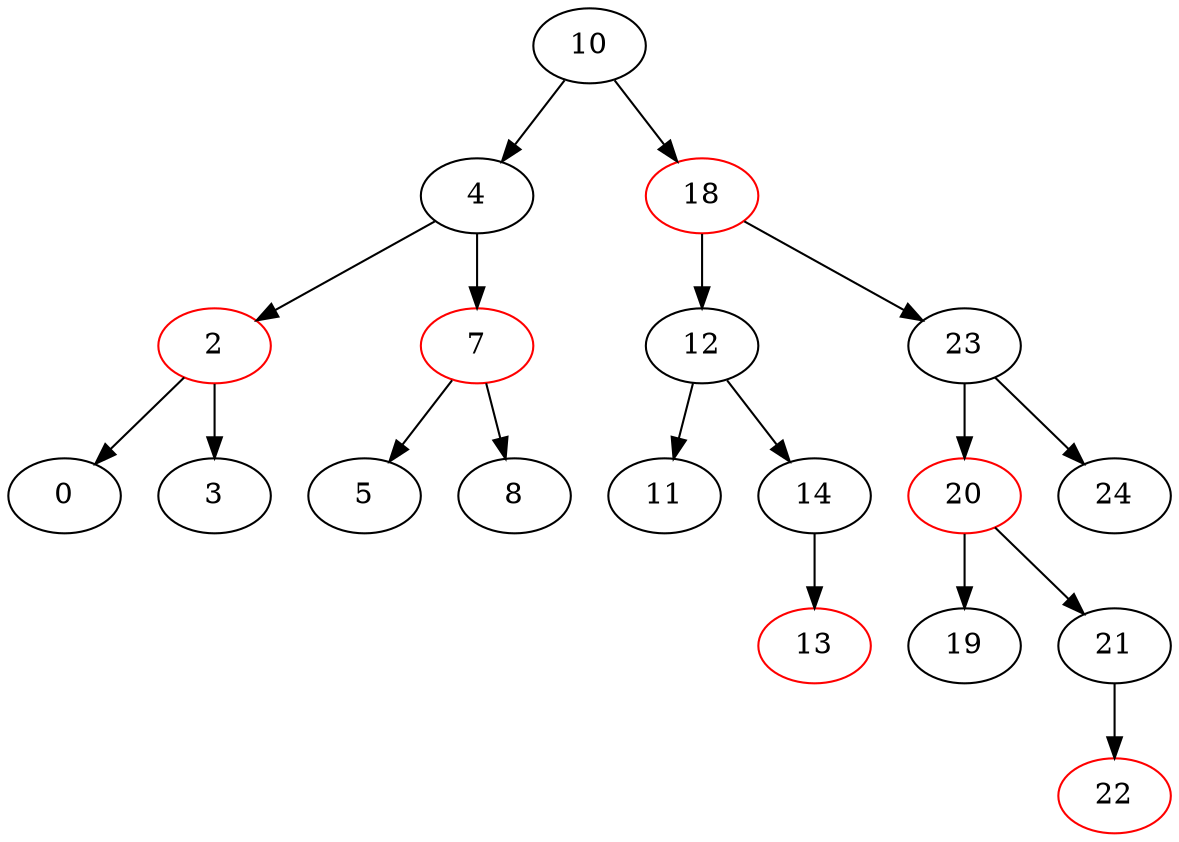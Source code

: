 digraph G { 
	10 [color=black];
	10 -> 4;
	4 [color=black];
	10 -> 18;
	18 [color=red];
	4 [color=black];
	4 -> 2;
	2 [color=red];
	4 -> 7;
	7 [color=red];
	18 [color=red];
	18 -> 12;
	12 [color=black];
	18 -> 23;
	23 [color=black];
	2 [color=red];
	2 -> 0;
	0 [color=black];
	2 -> 3;
	3 [color=black];
	7 [color=red];
	7 -> 5;
	5 [color=black];
	7 -> 8;
	8 [color=black];
	12 [color=black];
	12 -> 11;
	11 [color=black];
	12 -> 14;
	14 [color=black];
	23 [color=black];
	23 -> 20;
	20 [color=red];
	23 -> 24;
	24 [color=black];
	0 [color=black];
	3 [color=black];
	5 [color=black];
	8 [color=black];
	11 [color=black];
	14 [color=black];
	14 -> 13;
	13 [color=red];
	20 [color=red];
	20 -> 19;
	19 [color=black];
	20 -> 21;
	21 [color=black];
	24 [color=black];
	13 [color=red];
	19 [color=black];
	21 [color=black];
	21 -> 22;
	22 [color=red];
	22 [color=red];
}
